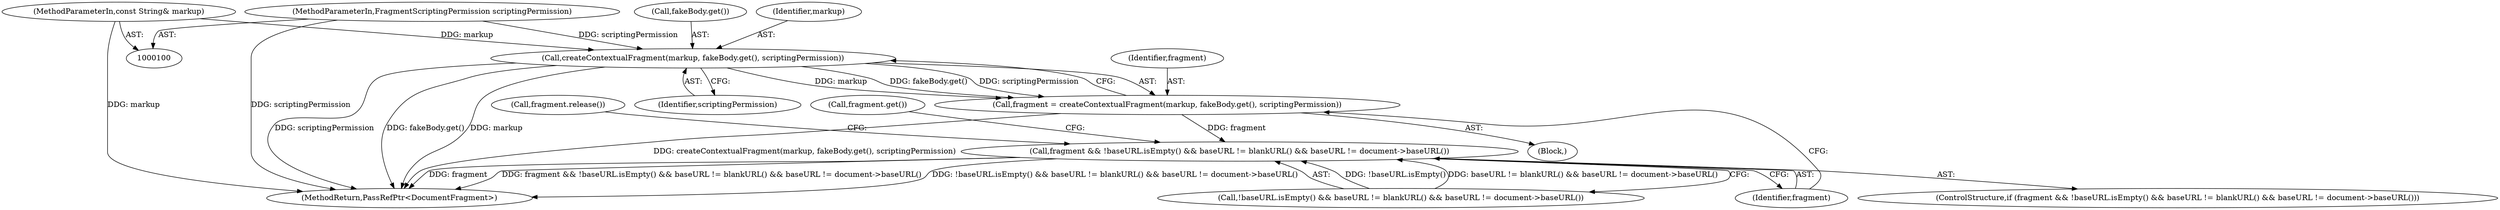 digraph "0_Chrome_73edae623529f04c668268de49d00324b96166a2_3@API" {
"1000114" [label="(Call,createContextualFragment(markup, fakeBody.get(), scriptingPermission))"];
"1000102" [label="(MethodParameterIn,const String& markup)"];
"1000104" [label="(MethodParameterIn,FragmentScriptingPermission scriptingPermission)"];
"1000112" [label="(Call,fragment = createContextualFragment(markup, fakeBody.get(), scriptingPermission))"];
"1000119" [label="(Call,fragment && !baseURL.isEmpty() && baseURL != blankURL() && baseURL != document->baseURL())"];
"1000136" [label="(MethodReturn,PassRefPtr<DocumentFragment>)"];
"1000113" [label="(Identifier,fragment)"];
"1000121" [label="(Call,!baseURL.isEmpty() && baseURL != blankURL() && baseURL != document->baseURL())"];
"1000117" [label="(Identifier,scriptingPermission)"];
"1000115" [label="(Identifier,markup)"];
"1000120" [label="(Identifier,fragment)"];
"1000116" [label="(Call,fakeBody.get())"];
"1000118" [label="(ControlStructure,if (fragment && !baseURL.isEmpty() && baseURL != blankURL() && baseURL != document->baseURL()))"];
"1000102" [label="(MethodParameterIn,const String& markup)"];
"1000105" [label="(Block,)"];
"1000104" [label="(MethodParameterIn,FragmentScriptingPermission scriptingPermission)"];
"1000119" [label="(Call,fragment && !baseURL.isEmpty() && baseURL != blankURL() && baseURL != document->baseURL())"];
"1000132" [label="(Call,fragment.get())"];
"1000135" [label="(Call,fragment.release())"];
"1000112" [label="(Call,fragment = createContextualFragment(markup, fakeBody.get(), scriptingPermission))"];
"1000114" [label="(Call,createContextualFragment(markup, fakeBody.get(), scriptingPermission))"];
"1000114" -> "1000112"  [label="AST: "];
"1000114" -> "1000117"  [label="CFG: "];
"1000115" -> "1000114"  [label="AST: "];
"1000116" -> "1000114"  [label="AST: "];
"1000117" -> "1000114"  [label="AST: "];
"1000112" -> "1000114"  [label="CFG: "];
"1000114" -> "1000136"  [label="DDG: scriptingPermission"];
"1000114" -> "1000136"  [label="DDG: fakeBody.get()"];
"1000114" -> "1000136"  [label="DDG: markup"];
"1000114" -> "1000112"  [label="DDG: markup"];
"1000114" -> "1000112"  [label="DDG: fakeBody.get()"];
"1000114" -> "1000112"  [label="DDG: scriptingPermission"];
"1000102" -> "1000114"  [label="DDG: markup"];
"1000104" -> "1000114"  [label="DDG: scriptingPermission"];
"1000102" -> "1000100"  [label="AST: "];
"1000102" -> "1000136"  [label="DDG: markup"];
"1000104" -> "1000100"  [label="AST: "];
"1000104" -> "1000136"  [label="DDG: scriptingPermission"];
"1000112" -> "1000105"  [label="AST: "];
"1000113" -> "1000112"  [label="AST: "];
"1000120" -> "1000112"  [label="CFG: "];
"1000112" -> "1000136"  [label="DDG: createContextualFragment(markup, fakeBody.get(), scriptingPermission)"];
"1000112" -> "1000119"  [label="DDG: fragment"];
"1000119" -> "1000118"  [label="AST: "];
"1000119" -> "1000120"  [label="CFG: "];
"1000119" -> "1000121"  [label="CFG: "];
"1000120" -> "1000119"  [label="AST: "];
"1000121" -> "1000119"  [label="AST: "];
"1000132" -> "1000119"  [label="CFG: "];
"1000135" -> "1000119"  [label="CFG: "];
"1000119" -> "1000136"  [label="DDG: fragment && !baseURL.isEmpty() && baseURL != blankURL() && baseURL != document->baseURL()"];
"1000119" -> "1000136"  [label="DDG: !baseURL.isEmpty() && baseURL != blankURL() && baseURL != document->baseURL()"];
"1000119" -> "1000136"  [label="DDG: fragment"];
"1000121" -> "1000119"  [label="DDG: !baseURL.isEmpty()"];
"1000121" -> "1000119"  [label="DDG: baseURL != blankURL() && baseURL != document->baseURL()"];
}
